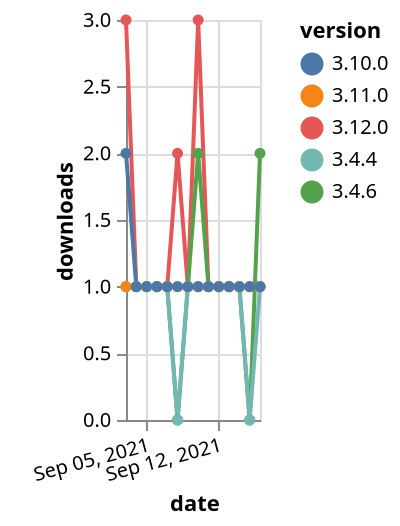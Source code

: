 {"$schema": "https://vega.github.io/schema/vega-lite/v5.json", "description": "A simple bar chart with embedded data.", "data": {"values": [{"date": "2021-09-03", "total": 176, "delta": 3, "version": "3.12.0"}, {"date": "2021-09-04", "total": 177, "delta": 1, "version": "3.12.0"}, {"date": "2021-09-05", "total": 178, "delta": 1, "version": "3.12.0"}, {"date": "2021-09-06", "total": 179, "delta": 1, "version": "3.12.0"}, {"date": "2021-09-07", "total": 180, "delta": 1, "version": "3.12.0"}, {"date": "2021-09-08", "total": 182, "delta": 2, "version": "3.12.0"}, {"date": "2021-09-09", "total": 183, "delta": 1, "version": "3.12.0"}, {"date": "2021-09-10", "total": 186, "delta": 3, "version": "3.12.0"}, {"date": "2021-09-11", "total": 187, "delta": 1, "version": "3.12.0"}, {"date": "2021-09-12", "total": 188, "delta": 1, "version": "3.12.0"}, {"date": "2021-09-13", "total": 189, "delta": 1, "version": "3.12.0"}, {"date": "2021-09-14", "total": 190, "delta": 1, "version": "3.12.0"}, {"date": "2021-09-15", "total": 191, "delta": 1, "version": "3.12.0"}, {"date": "2021-09-16", "total": 192, "delta": 1, "version": "3.12.0"}, {"date": "2021-09-03", "total": 178, "delta": 1, "version": "3.4.6"}, {"date": "2021-09-04", "total": 179, "delta": 1, "version": "3.4.6"}, {"date": "2021-09-05", "total": 180, "delta": 1, "version": "3.4.6"}, {"date": "2021-09-06", "total": 181, "delta": 1, "version": "3.4.6"}, {"date": "2021-09-07", "total": 182, "delta": 1, "version": "3.4.6"}, {"date": "2021-09-08", "total": 182, "delta": 0, "version": "3.4.6"}, {"date": "2021-09-09", "total": 183, "delta": 1, "version": "3.4.6"}, {"date": "2021-09-10", "total": 185, "delta": 2, "version": "3.4.6"}, {"date": "2021-09-11", "total": 186, "delta": 1, "version": "3.4.6"}, {"date": "2021-09-12", "total": 187, "delta": 1, "version": "3.4.6"}, {"date": "2021-09-13", "total": 188, "delta": 1, "version": "3.4.6"}, {"date": "2021-09-14", "total": 189, "delta": 1, "version": "3.4.6"}, {"date": "2021-09-15", "total": 189, "delta": 0, "version": "3.4.6"}, {"date": "2021-09-16", "total": 191, "delta": 2, "version": "3.4.6"}, {"date": "2021-09-03", "total": 221, "delta": 1, "version": "3.4.4"}, {"date": "2021-09-04", "total": 222, "delta": 1, "version": "3.4.4"}, {"date": "2021-09-05", "total": 223, "delta": 1, "version": "3.4.4"}, {"date": "2021-09-06", "total": 224, "delta": 1, "version": "3.4.4"}, {"date": "2021-09-07", "total": 225, "delta": 1, "version": "3.4.4"}, {"date": "2021-09-08", "total": 225, "delta": 0, "version": "3.4.4"}, {"date": "2021-09-09", "total": 226, "delta": 1, "version": "3.4.4"}, {"date": "2021-09-10", "total": 227, "delta": 1, "version": "3.4.4"}, {"date": "2021-09-11", "total": 228, "delta": 1, "version": "3.4.4"}, {"date": "2021-09-12", "total": 229, "delta": 1, "version": "3.4.4"}, {"date": "2021-09-13", "total": 230, "delta": 1, "version": "3.4.4"}, {"date": "2021-09-14", "total": 231, "delta": 1, "version": "3.4.4"}, {"date": "2021-09-15", "total": 231, "delta": 0, "version": "3.4.4"}, {"date": "2021-09-16", "total": 232, "delta": 1, "version": "3.4.4"}, {"date": "2021-09-03", "total": 151, "delta": 1, "version": "3.11.0"}, {"date": "2021-09-04", "total": 152, "delta": 1, "version": "3.11.0"}, {"date": "2021-09-05", "total": 153, "delta": 1, "version": "3.11.0"}, {"date": "2021-09-06", "total": 154, "delta": 1, "version": "3.11.0"}, {"date": "2021-09-07", "total": 155, "delta": 1, "version": "3.11.0"}, {"date": "2021-09-08", "total": 156, "delta": 1, "version": "3.11.0"}, {"date": "2021-09-09", "total": 157, "delta": 1, "version": "3.11.0"}, {"date": "2021-09-10", "total": 158, "delta": 1, "version": "3.11.0"}, {"date": "2021-09-11", "total": 159, "delta": 1, "version": "3.11.0"}, {"date": "2021-09-12", "total": 160, "delta": 1, "version": "3.11.0"}, {"date": "2021-09-13", "total": 161, "delta": 1, "version": "3.11.0"}, {"date": "2021-09-14", "total": 162, "delta": 1, "version": "3.11.0"}, {"date": "2021-09-15", "total": 163, "delta": 1, "version": "3.11.0"}, {"date": "2021-09-16", "total": 164, "delta": 1, "version": "3.11.0"}, {"date": "2021-09-03", "total": 174, "delta": 2, "version": "3.10.0"}, {"date": "2021-09-04", "total": 175, "delta": 1, "version": "3.10.0"}, {"date": "2021-09-05", "total": 176, "delta": 1, "version": "3.10.0"}, {"date": "2021-09-06", "total": 177, "delta": 1, "version": "3.10.0"}, {"date": "2021-09-07", "total": 178, "delta": 1, "version": "3.10.0"}, {"date": "2021-09-08", "total": 179, "delta": 1, "version": "3.10.0"}, {"date": "2021-09-09", "total": 180, "delta": 1, "version": "3.10.0"}, {"date": "2021-09-10", "total": 181, "delta": 1, "version": "3.10.0"}, {"date": "2021-09-11", "total": 182, "delta": 1, "version": "3.10.0"}, {"date": "2021-09-12", "total": 183, "delta": 1, "version": "3.10.0"}, {"date": "2021-09-13", "total": 184, "delta": 1, "version": "3.10.0"}, {"date": "2021-09-14", "total": 185, "delta": 1, "version": "3.10.0"}, {"date": "2021-09-15", "total": 186, "delta": 1, "version": "3.10.0"}, {"date": "2021-09-16", "total": 187, "delta": 1, "version": "3.10.0"}]}, "width": "container", "mark": {"type": "line", "point": {"filled": true}}, "encoding": {"x": {"field": "date", "type": "temporal", "timeUnit": "yearmonthdate", "title": "date", "axis": {"labelAngle": -15}}, "y": {"field": "delta", "type": "quantitative", "title": "downloads"}, "color": {"field": "version", "type": "nominal"}, "tooltip": {"field": "delta"}}}